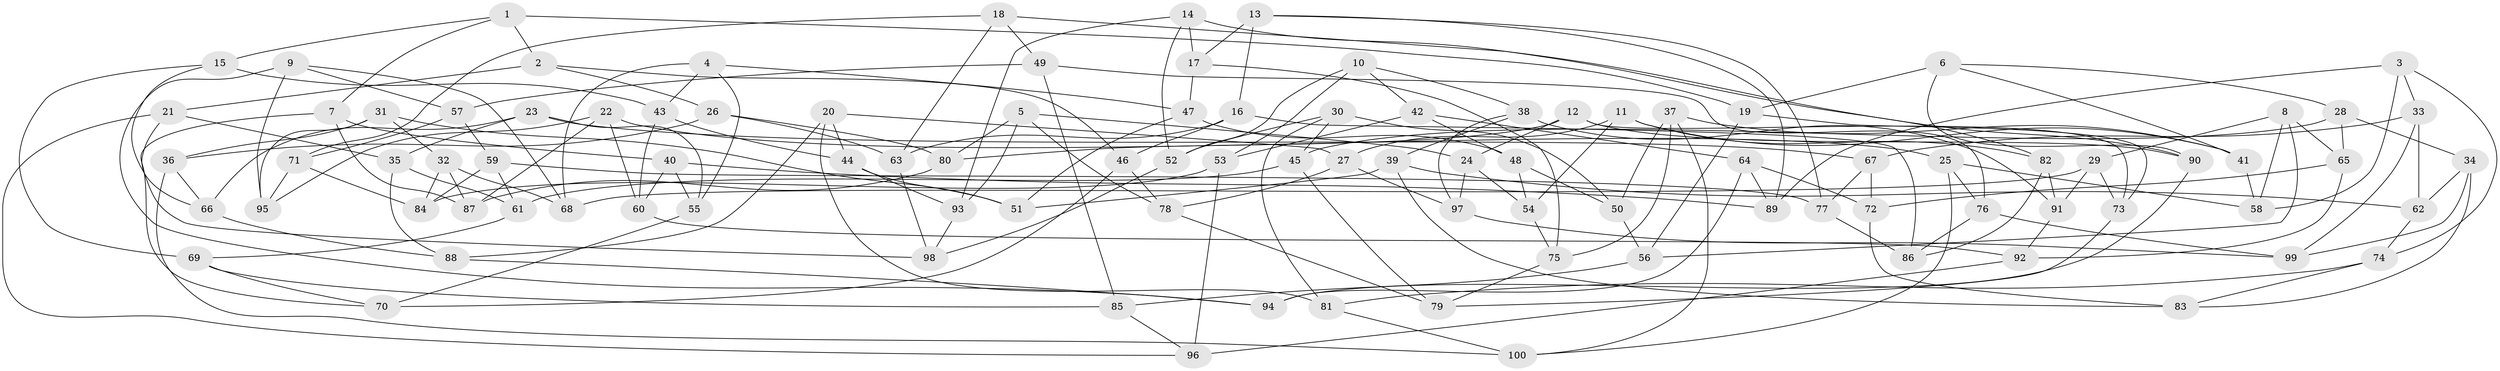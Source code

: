// Generated by graph-tools (version 1.1) at 2025/39/02/21/25 10:39:01]
// undirected, 100 vertices, 200 edges
graph export_dot {
graph [start="1"]
  node [color=gray90,style=filled];
  1;
  2;
  3;
  4;
  5;
  6;
  7;
  8;
  9;
  10;
  11;
  12;
  13;
  14;
  15;
  16;
  17;
  18;
  19;
  20;
  21;
  22;
  23;
  24;
  25;
  26;
  27;
  28;
  29;
  30;
  31;
  32;
  33;
  34;
  35;
  36;
  37;
  38;
  39;
  40;
  41;
  42;
  43;
  44;
  45;
  46;
  47;
  48;
  49;
  50;
  51;
  52;
  53;
  54;
  55;
  56;
  57;
  58;
  59;
  60;
  61;
  62;
  63;
  64;
  65;
  66;
  67;
  68;
  69;
  70;
  71;
  72;
  73;
  74;
  75;
  76;
  77;
  78;
  79;
  80;
  81;
  82;
  83;
  84;
  85;
  86;
  87;
  88;
  89;
  90;
  91;
  92;
  93;
  94;
  95;
  96;
  97;
  98;
  99;
  100;
  1 -- 2;
  1 -- 19;
  1 -- 15;
  1 -- 7;
  2 -- 46;
  2 -- 26;
  2 -- 21;
  3 -- 74;
  3 -- 58;
  3 -- 33;
  3 -- 89;
  4 -- 55;
  4 -- 47;
  4 -- 68;
  4 -- 43;
  5 -- 80;
  5 -- 78;
  5 -- 24;
  5 -- 93;
  6 -- 19;
  6 -- 90;
  6 -- 41;
  6 -- 28;
  7 -- 40;
  7 -- 87;
  7 -- 70;
  8 -- 29;
  8 -- 65;
  8 -- 58;
  8 -- 56;
  9 -- 95;
  9 -- 57;
  9 -- 94;
  9 -- 68;
  10 -- 38;
  10 -- 52;
  10 -- 42;
  10 -- 53;
  11 -- 54;
  11 -- 41;
  11 -- 82;
  11 -- 27;
  12 -- 90;
  12 -- 24;
  12 -- 73;
  12 -- 80;
  13 -- 77;
  13 -- 17;
  13 -- 89;
  13 -- 16;
  14 -- 17;
  14 -- 52;
  14 -- 93;
  14 -- 82;
  15 -- 66;
  15 -- 43;
  15 -- 69;
  16 -- 86;
  16 -- 46;
  16 -- 63;
  17 -- 75;
  17 -- 47;
  18 -- 71;
  18 -- 90;
  18 -- 63;
  18 -- 49;
  19 -- 73;
  19 -- 56;
  20 -- 88;
  20 -- 44;
  20 -- 81;
  20 -- 27;
  21 -- 96;
  21 -- 35;
  21 -- 98;
  22 -- 25;
  22 -- 60;
  22 -- 95;
  22 -- 87;
  23 -- 35;
  23 -- 66;
  23 -- 67;
  23 -- 55;
  24 -- 97;
  24 -- 54;
  25 -- 100;
  25 -- 76;
  25 -- 58;
  26 -- 63;
  26 -- 36;
  26 -- 80;
  27 -- 78;
  27 -- 97;
  28 -- 34;
  28 -- 65;
  28 -- 45;
  29 -- 73;
  29 -- 68;
  29 -- 91;
  30 -- 81;
  30 -- 52;
  30 -- 45;
  30 -- 50;
  31 -- 51;
  31 -- 95;
  31 -- 36;
  31 -- 32;
  32 -- 68;
  32 -- 84;
  32 -- 87;
  33 -- 99;
  33 -- 62;
  33 -- 67;
  34 -- 99;
  34 -- 62;
  34 -- 83;
  35 -- 61;
  35 -- 88;
  36 -- 100;
  36 -- 66;
  37 -- 75;
  37 -- 50;
  37 -- 100;
  37 -- 41;
  38 -- 97;
  38 -- 91;
  38 -- 39;
  39 -- 51;
  39 -- 62;
  39 -- 83;
  40 -- 89;
  40 -- 60;
  40 -- 55;
  41 -- 58;
  42 -- 64;
  42 -- 53;
  42 -- 48;
  43 -- 44;
  43 -- 60;
  44 -- 51;
  44 -- 93;
  45 -- 61;
  45 -- 79;
  46 -- 70;
  46 -- 78;
  47 -- 48;
  47 -- 51;
  48 -- 54;
  48 -- 50;
  49 -- 76;
  49 -- 85;
  49 -- 57;
  50 -- 56;
  52 -- 98;
  53 -- 84;
  53 -- 96;
  54 -- 75;
  55 -- 70;
  56 -- 85;
  57 -- 71;
  57 -- 59;
  59 -- 77;
  59 -- 84;
  59 -- 61;
  60 -- 92;
  61 -- 69;
  62 -- 74;
  63 -- 98;
  64 -- 94;
  64 -- 89;
  64 -- 72;
  65 -- 92;
  65 -- 72;
  66 -- 88;
  67 -- 77;
  67 -- 72;
  69 -- 70;
  69 -- 85;
  71 -- 95;
  71 -- 84;
  72 -- 83;
  73 -- 79;
  74 -- 83;
  74 -- 81;
  75 -- 79;
  76 -- 99;
  76 -- 86;
  77 -- 86;
  78 -- 79;
  80 -- 87;
  81 -- 100;
  82 -- 91;
  82 -- 86;
  85 -- 96;
  88 -- 94;
  90 -- 94;
  91 -- 92;
  92 -- 96;
  93 -- 98;
  97 -- 99;
}
